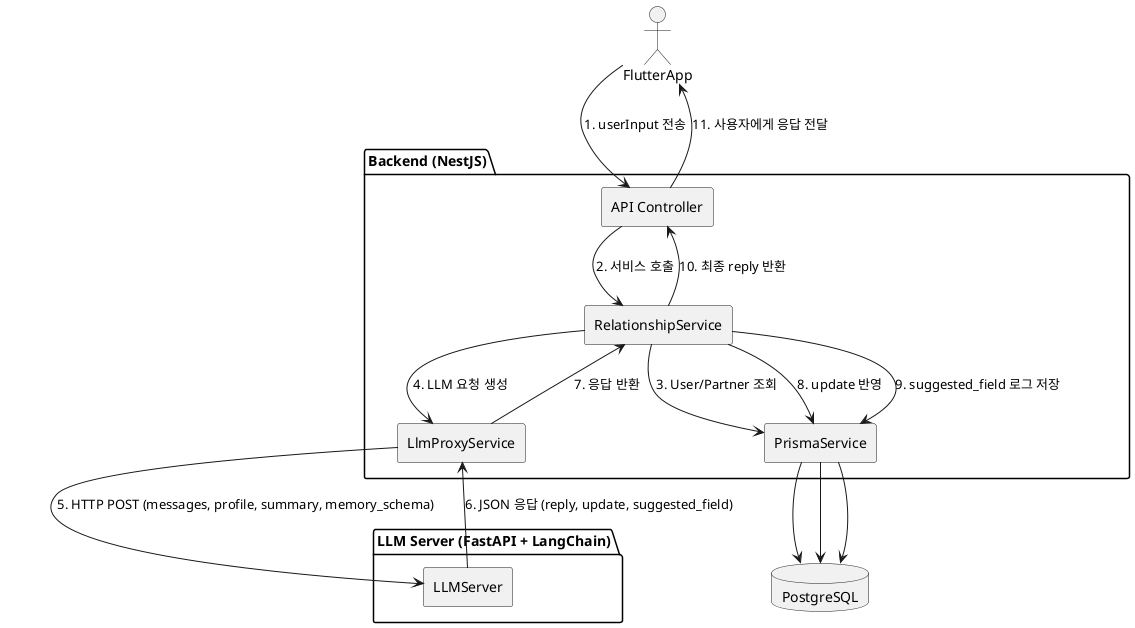 @startuml
skinparam componentStyle rectangle

actor FlutterApp
package "Backend (NestJS)" {
  [API Controller]
  [RelationshipService]
  [LlmProxyService]
  [PrismaService]
}

package "LLM Server (FastAPI + LangChain)" {
  [LLMServer]
}

database "PostgreSQL" as DB

FlutterApp --> [API Controller] : 1. userInput 전송
[API Controller] --> [RelationshipService] : 2. 서비스 호출
[RelationshipService] --> [PrismaService] : 3. User/Partner 조회
[PrismaService] --> DB

[RelationshipService] --> [LlmProxyService] : 4. LLM 요청 생성
[LlmProxyService] --> [LLMServer] : 5. HTTP POST (messages, profile, summary, memory_schema)

[LLMServer] --> [LlmProxyService] : 6. JSON 응답 (reply, update, suggested_field)
[LlmProxyService] --> [RelationshipService] : 7. 응답 반환

[RelationshipService] --> [PrismaService] : 8. update 반영
[PrismaService] --> DB
[RelationshipService] --> [PrismaService] : 9. suggested_field 로그 저장
[PrismaService] --> DB

[RelationshipService] --> [API Controller] : 10. 최종 reply 반환
[API Controller] --> FlutterApp : 11. 사용자에게 응답 전달
@enduml
